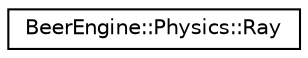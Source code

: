 digraph "Graphical Class Hierarchy"
{
  edge [fontname="Helvetica",fontsize="10",labelfontname="Helvetica",labelfontsize="10"];
  node [fontname="Helvetica",fontsize="10",shape=record];
  rankdir="LR";
  Node0 [label="BeerEngine::Physics::Ray",height=0.2,width=0.4,color="black", fillcolor="white", style="filled",URL="$struct_beer_engine_1_1_physics_1_1_ray.html"];
}
